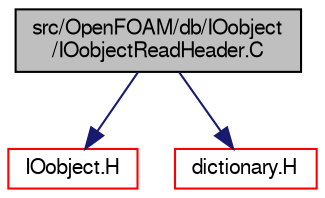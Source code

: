digraph "src/OpenFOAM/db/IOobject/IOobjectReadHeader.C"
{
  bgcolor="transparent";
  edge [fontname="FreeSans",fontsize="10",labelfontname="FreeSans",labelfontsize="10"];
  node [fontname="FreeSans",fontsize="10",shape=record];
  Node0 [label="src/OpenFOAM/db/IOobject\l/IOobjectReadHeader.C",height=0.2,width=0.4,color="black", fillcolor="grey75", style="filled", fontcolor="black"];
  Node0 -> Node1 [color="midnightblue",fontsize="10",style="solid",fontname="FreeSans"];
  Node1 [label="IOobject.H",height=0.2,width=0.4,color="red",URL="$a08987.html"];
  Node0 -> Node49 [color="midnightblue",fontsize="10",style="solid",fontname="FreeSans"];
  Node49 [label="dictionary.H",height=0.2,width=0.4,color="red",URL="$a08804.html"];
}

